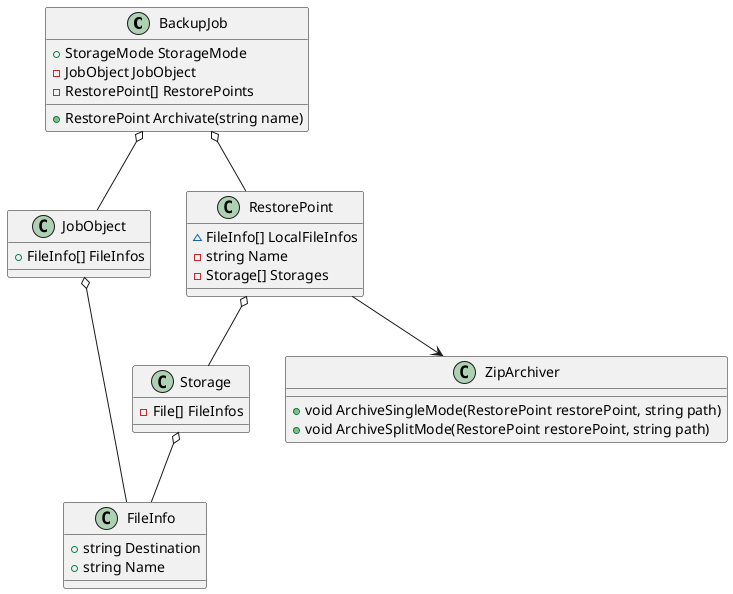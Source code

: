 ﻿@startuml

class BackupJob {
    + StorageMode StorageMode
    - JobObject JobObject
    - RestorePoint[] RestorePoints
    
    + RestorePoint Archivate(string name)
}

class JobObject {
    + FileInfo[] FileInfos
}

class RestorePoint {
    ~ FileInfo[] LocalFileInfos
    - string Name
    - Storage[] Storages
}

class Storage {
    - File[] FileInfos
}

class FileInfo {
    + string Destination
    + string Name
}

class ZipArchiver {
    + void ArchiveSingleMode(RestorePoint restorePoint, string path)
    + void ArchiveSplitMode(RestorePoint restorePoint, string path)
}

BackupJob o-- RestorePoint
RestorePoint o-- Storage
Storage o-- FileInfo
BackupJob o-- JobObject
JobObject o-- FileInfo
RestorePoint --> ZipArchiver

@enduml